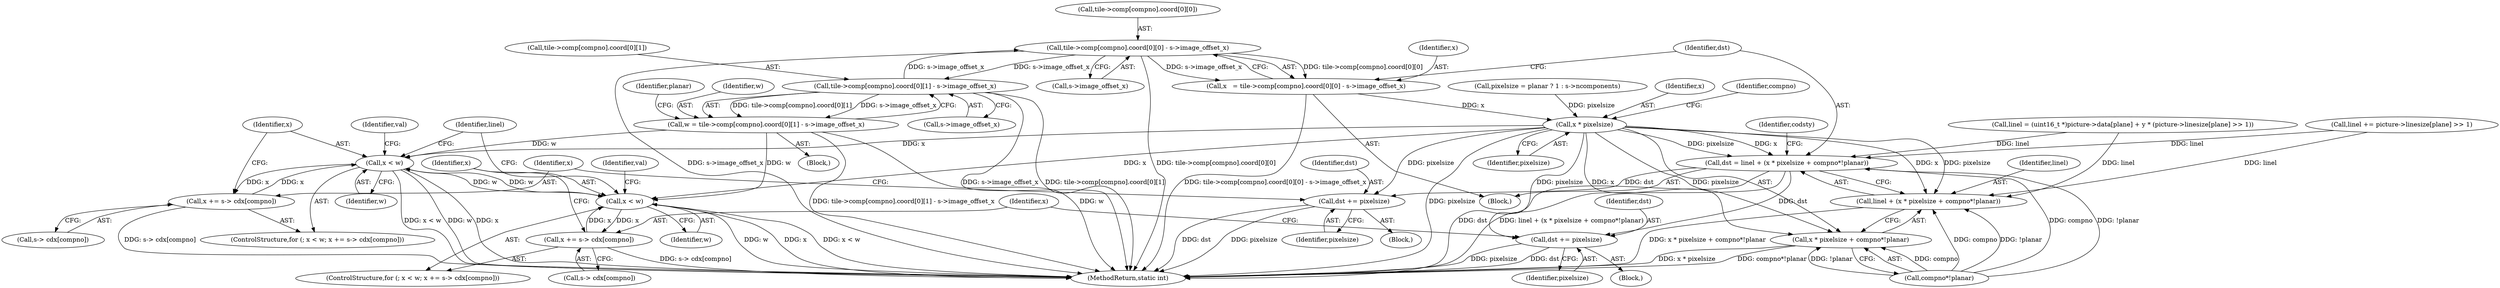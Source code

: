 digraph "1_FFmpeg_fe448cd28d674c3eff3072552eae366d0b659ce9@array" {
"1000950" [label="(Call,tile->comp[compno].coord[0][0] - s->image_offset_x)"];
"1000825" [label="(Call,tile->comp[compno].coord[0][1] - s->image_offset_x)"];
"1000950" [label="(Call,tile->comp[compno].coord[0][0] - s->image_offset_x)"];
"1000823" [label="(Call,w = tile->comp[compno].coord[0][1] - s->image_offset_x)"];
"1000985" [label="(Call,x < w)"];
"1000988" [label="(Call,x += s-> cdx[compno])"];
"1001034" [label="(Call,x < w)"];
"1001037" [label="(Call,x += s-> cdx[compno])"];
"1000948" [label="(Call,x   = tile->comp[compno].coord[0][0] - s->image_offset_x)"];
"1000970" [label="(Call,x * pixelsize)"];
"1000965" [label="(Call,dst = linel + (x * pixelsize + compno*!planar))"];
"1001028" [label="(Call,dst += pixelsize)"];
"1001076" [label="(Call,dst += pixelsize)"];
"1000967" [label="(Call,linel + (x * pixelsize + compno*!planar))"];
"1000969" [label="(Call,x * pixelsize + compno*!planar)"];
"1000988" [label="(Call,x += s-> cdx[compno])"];
"1000784" [label="(Block,)"];
"1000998" [label="(Identifier,val)"];
"1001036" [label="(Identifier,w)"];
"1001078" [label="(Identifier,pixelsize)"];
"1000970" [label="(Call,x * pixelsize)"];
"1000837" [label="(Call,s->image_offset_x)"];
"1001029" [label="(Identifier,dst)"];
"1001039" [label="(Call,s-> cdx[compno])"];
"1000842" [label="(Identifier,planar)"];
"1000966" [label="(Identifier,dst)"];
"1000946" [label="(Block,)"];
"1000995" [label="(Block,)"];
"1001080" [label="(Identifier,linel)"];
"1001037" [label="(Call,x += s-> cdx[compno])"];
"1000967" [label="(Call,linel + (x * pixelsize + compno*!planar))"];
"1001079" [label="(Call,linel += picture->linesize[plane] >> 1)"];
"1000968" [label="(Identifier,linel)"];
"1000851" [label="(Call,pixelsize = planar ? 1 : s->ncomponents)"];
"1001077" [label="(Identifier,dst)"];
"1000971" [label="(Identifier,x)"];
"1000984" [label="(ControlStructure,for (; x < w; x += s-> cdx[compno]))"];
"1000826" [label="(Call,tile->comp[compno].coord[0][1])"];
"1001035" [label="(Identifier,x)"];
"1000980" [label="(Identifier,codsty)"];
"1000823" [label="(Call,w = tile->comp[compno].coord[0][1] - s->image_offset_x)"];
"1000987" [label="(Identifier,w)"];
"1000965" [label="(Call,dst = linel + (x * pixelsize + compno*!planar))"];
"1001028" [label="(Call,dst += pixelsize)"];
"1001090" [label="(MethodReturn,static int)"];
"1000973" [label="(Call,compno*!planar)"];
"1000990" [label="(Call,s-> cdx[compno])"];
"1000962" [label="(Call,s->image_offset_x)"];
"1000902" [label="(Call,linel = (uint16_t *)picture->data[plane] + y * (picture->linesize[plane] >> 1))"];
"1001076" [label="(Call,dst += pixelsize)"];
"1001038" [label="(Identifier,x)"];
"1001044" [label="(Block,)"];
"1001047" [label="(Identifier,val)"];
"1000985" [label="(Call,x < w)"];
"1000825" [label="(Call,tile->comp[compno].coord[0][1] - s->image_offset_x)"];
"1000989" [label="(Identifier,x)"];
"1000974" [label="(Identifier,compno)"];
"1000950" [label="(Call,tile->comp[compno].coord[0][0] - s->image_offset_x)"];
"1000969" [label="(Call,x * pixelsize + compno*!planar)"];
"1000949" [label="(Identifier,x)"];
"1000824" [label="(Identifier,w)"];
"1001033" [label="(ControlStructure,for (; x < w; x += s-> cdx[compno]))"];
"1001034" [label="(Call,x < w)"];
"1000951" [label="(Call,tile->comp[compno].coord[0][0])"];
"1001030" [label="(Identifier,pixelsize)"];
"1000948" [label="(Call,x   = tile->comp[compno].coord[0][0] - s->image_offset_x)"];
"1000986" [label="(Identifier,x)"];
"1000972" [label="(Identifier,pixelsize)"];
"1000950" -> "1000948"  [label="AST: "];
"1000950" -> "1000962"  [label="CFG: "];
"1000951" -> "1000950"  [label="AST: "];
"1000962" -> "1000950"  [label="AST: "];
"1000948" -> "1000950"  [label="CFG: "];
"1000950" -> "1001090"  [label="DDG: s->image_offset_x"];
"1000950" -> "1001090"  [label="DDG: tile->comp[compno].coord[0][0]"];
"1000950" -> "1000825"  [label="DDG: s->image_offset_x"];
"1000950" -> "1000948"  [label="DDG: tile->comp[compno].coord[0][0]"];
"1000950" -> "1000948"  [label="DDG: s->image_offset_x"];
"1000825" -> "1000950"  [label="DDG: s->image_offset_x"];
"1000825" -> "1000823"  [label="AST: "];
"1000825" -> "1000837"  [label="CFG: "];
"1000826" -> "1000825"  [label="AST: "];
"1000837" -> "1000825"  [label="AST: "];
"1000823" -> "1000825"  [label="CFG: "];
"1000825" -> "1001090"  [label="DDG: tile->comp[compno].coord[0][1]"];
"1000825" -> "1001090"  [label="DDG: s->image_offset_x"];
"1000825" -> "1000823"  [label="DDG: tile->comp[compno].coord[0][1]"];
"1000825" -> "1000823"  [label="DDG: s->image_offset_x"];
"1000823" -> "1000784"  [label="AST: "];
"1000824" -> "1000823"  [label="AST: "];
"1000842" -> "1000823"  [label="CFG: "];
"1000823" -> "1001090"  [label="DDG: w"];
"1000823" -> "1001090"  [label="DDG: tile->comp[compno].coord[0][1] - s->image_offset_x"];
"1000823" -> "1000985"  [label="DDG: w"];
"1000823" -> "1001034"  [label="DDG: w"];
"1000985" -> "1000984"  [label="AST: "];
"1000985" -> "1000987"  [label="CFG: "];
"1000986" -> "1000985"  [label="AST: "];
"1000987" -> "1000985"  [label="AST: "];
"1000998" -> "1000985"  [label="CFG: "];
"1001080" -> "1000985"  [label="CFG: "];
"1000985" -> "1001090"  [label="DDG: w"];
"1000985" -> "1001090"  [label="DDG: x"];
"1000985" -> "1001090"  [label="DDG: x < w"];
"1000988" -> "1000985"  [label="DDG: x"];
"1000970" -> "1000985"  [label="DDG: x"];
"1001034" -> "1000985"  [label="DDG: w"];
"1000985" -> "1000988"  [label="DDG: x"];
"1000985" -> "1001034"  [label="DDG: w"];
"1000988" -> "1000984"  [label="AST: "];
"1000988" -> "1000990"  [label="CFG: "];
"1000989" -> "1000988"  [label="AST: "];
"1000990" -> "1000988"  [label="AST: "];
"1000986" -> "1000988"  [label="CFG: "];
"1000988" -> "1001090"  [label="DDG: s-> cdx[compno]"];
"1001034" -> "1001033"  [label="AST: "];
"1001034" -> "1001036"  [label="CFG: "];
"1001035" -> "1001034"  [label="AST: "];
"1001036" -> "1001034"  [label="AST: "];
"1001047" -> "1001034"  [label="CFG: "];
"1001080" -> "1001034"  [label="CFG: "];
"1001034" -> "1001090"  [label="DDG: w"];
"1001034" -> "1001090"  [label="DDG: x"];
"1001034" -> "1001090"  [label="DDG: x < w"];
"1001037" -> "1001034"  [label="DDG: x"];
"1000970" -> "1001034"  [label="DDG: x"];
"1001034" -> "1001037"  [label="DDG: x"];
"1001037" -> "1001033"  [label="AST: "];
"1001037" -> "1001039"  [label="CFG: "];
"1001038" -> "1001037"  [label="AST: "];
"1001039" -> "1001037"  [label="AST: "];
"1001035" -> "1001037"  [label="CFG: "];
"1001037" -> "1001090"  [label="DDG: s-> cdx[compno]"];
"1000948" -> "1000946"  [label="AST: "];
"1000949" -> "1000948"  [label="AST: "];
"1000966" -> "1000948"  [label="CFG: "];
"1000948" -> "1001090"  [label="DDG: tile->comp[compno].coord[0][0] - s->image_offset_x"];
"1000948" -> "1000970"  [label="DDG: x"];
"1000970" -> "1000969"  [label="AST: "];
"1000970" -> "1000972"  [label="CFG: "];
"1000971" -> "1000970"  [label="AST: "];
"1000972" -> "1000970"  [label="AST: "];
"1000974" -> "1000970"  [label="CFG: "];
"1000970" -> "1001090"  [label="DDG: pixelsize"];
"1000970" -> "1000965"  [label="DDG: x"];
"1000970" -> "1000965"  [label="DDG: pixelsize"];
"1000970" -> "1000967"  [label="DDG: x"];
"1000970" -> "1000967"  [label="DDG: pixelsize"];
"1000970" -> "1000969"  [label="DDG: x"];
"1000970" -> "1000969"  [label="DDG: pixelsize"];
"1000851" -> "1000970"  [label="DDG: pixelsize"];
"1000970" -> "1001028"  [label="DDG: pixelsize"];
"1000970" -> "1001076"  [label="DDG: pixelsize"];
"1000965" -> "1000946"  [label="AST: "];
"1000965" -> "1000967"  [label="CFG: "];
"1000966" -> "1000965"  [label="AST: "];
"1000967" -> "1000965"  [label="AST: "];
"1000980" -> "1000965"  [label="CFG: "];
"1000965" -> "1001090"  [label="DDG: linel + (x * pixelsize + compno*!planar)"];
"1000965" -> "1001090"  [label="DDG: dst"];
"1001079" -> "1000965"  [label="DDG: linel"];
"1000902" -> "1000965"  [label="DDG: linel"];
"1000973" -> "1000965"  [label="DDG: compno"];
"1000973" -> "1000965"  [label="DDG: !planar"];
"1000965" -> "1001028"  [label="DDG: dst"];
"1000965" -> "1001076"  [label="DDG: dst"];
"1001028" -> "1000995"  [label="AST: "];
"1001028" -> "1001030"  [label="CFG: "];
"1001029" -> "1001028"  [label="AST: "];
"1001030" -> "1001028"  [label="AST: "];
"1000989" -> "1001028"  [label="CFG: "];
"1001028" -> "1001090"  [label="DDG: pixelsize"];
"1001028" -> "1001090"  [label="DDG: dst"];
"1001076" -> "1001044"  [label="AST: "];
"1001076" -> "1001078"  [label="CFG: "];
"1001077" -> "1001076"  [label="AST: "];
"1001078" -> "1001076"  [label="AST: "];
"1001038" -> "1001076"  [label="CFG: "];
"1001076" -> "1001090"  [label="DDG: pixelsize"];
"1001076" -> "1001090"  [label="DDG: dst"];
"1000967" -> "1000969"  [label="CFG: "];
"1000968" -> "1000967"  [label="AST: "];
"1000969" -> "1000967"  [label="AST: "];
"1000967" -> "1001090"  [label="DDG: x * pixelsize + compno*!planar"];
"1001079" -> "1000967"  [label="DDG: linel"];
"1000902" -> "1000967"  [label="DDG: linel"];
"1000973" -> "1000967"  [label="DDG: compno"];
"1000973" -> "1000967"  [label="DDG: !planar"];
"1000969" -> "1000973"  [label="CFG: "];
"1000973" -> "1000969"  [label="AST: "];
"1000969" -> "1001090"  [label="DDG: compno*!planar"];
"1000969" -> "1001090"  [label="DDG: x * pixelsize"];
"1000973" -> "1000969"  [label="DDG: compno"];
"1000973" -> "1000969"  [label="DDG: !planar"];
}
